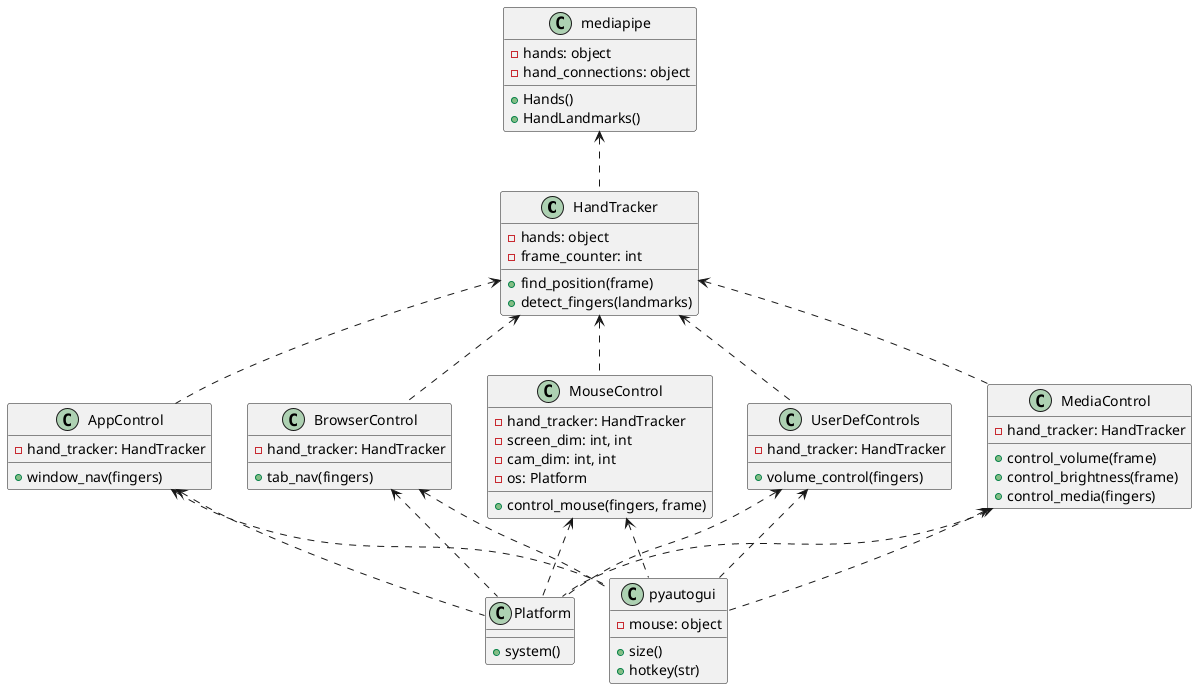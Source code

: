 @startuml

class HandTracker {
    - hands: object
    - frame_counter: int
    + find_position(frame)
    + detect_fingers(landmarks)
}

class mediapipe {
    - hands: object
    - hand_connections: object
    + Hands()
    + HandLandmarks()
}


class MediaControl {
    - hand_tracker: HandTracker
    + control_volume(frame)
    + control_brightness(frame)
    + control_media(fingers)
}

class AppControl {
    - hand_tracker: HandTracker
    + window_nav(fingers)
}

class BrowserControl {
    - hand_tracker: HandTracker
    + tab_nav(fingers)
}

class MouseControl {
    - hand_tracker: HandTracker
    - screen_dim: int, int
    - cam_dim: int, int
    - os: Platform
    + control_mouse(fingers, frame)
}

class UserDefControls {
    - hand_tracker: HandTracker
    + volume_control(fingers)
}

class Platform {
    + system()
}

class pyautogui {
    - mouse: object
    + size()
    + hotkey(str)
}

HandTracker <.. MediaControl
HandTracker <.. UserDefControls
HandTracker <.. AppControl
HandTracker <.. BrowserControl
HandTracker <.. MouseControl
MediaControl <.. Platform
MediaControl <.. pyautogui
MouseControl <.. Platform
MouseControl <.. pyautogui
AppControl <.. Platform
AppControl <.. pyautogui
mediapipe <.. HandTracker
BrowserControl <.. Platform
BrowserControl <.. pyautogui
UserDefControls <.. Platform
UserDefControls <.. pyautogui

@enduml
